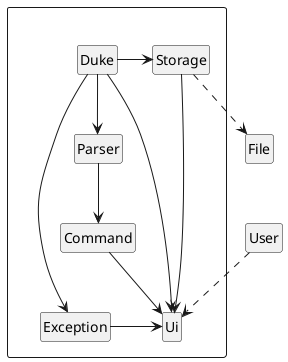 @startuml
skinparam classAttributeIconSize 0
hide footbox
hide members
hide circle

Package " "<<Rectangle>>{
    class Ui
    class Storage
    class Parser
    class Exception
    class Command
    class Duke
}

User ..> Ui


Duke -left-> Storage
Duke --> Parser
Duke -up-> Ui
Duke -up-> Exception

Parser --> Command

Command --> Ui
Exception -up> Ui
Storage --> Ui

Storage ..> File

@enduml